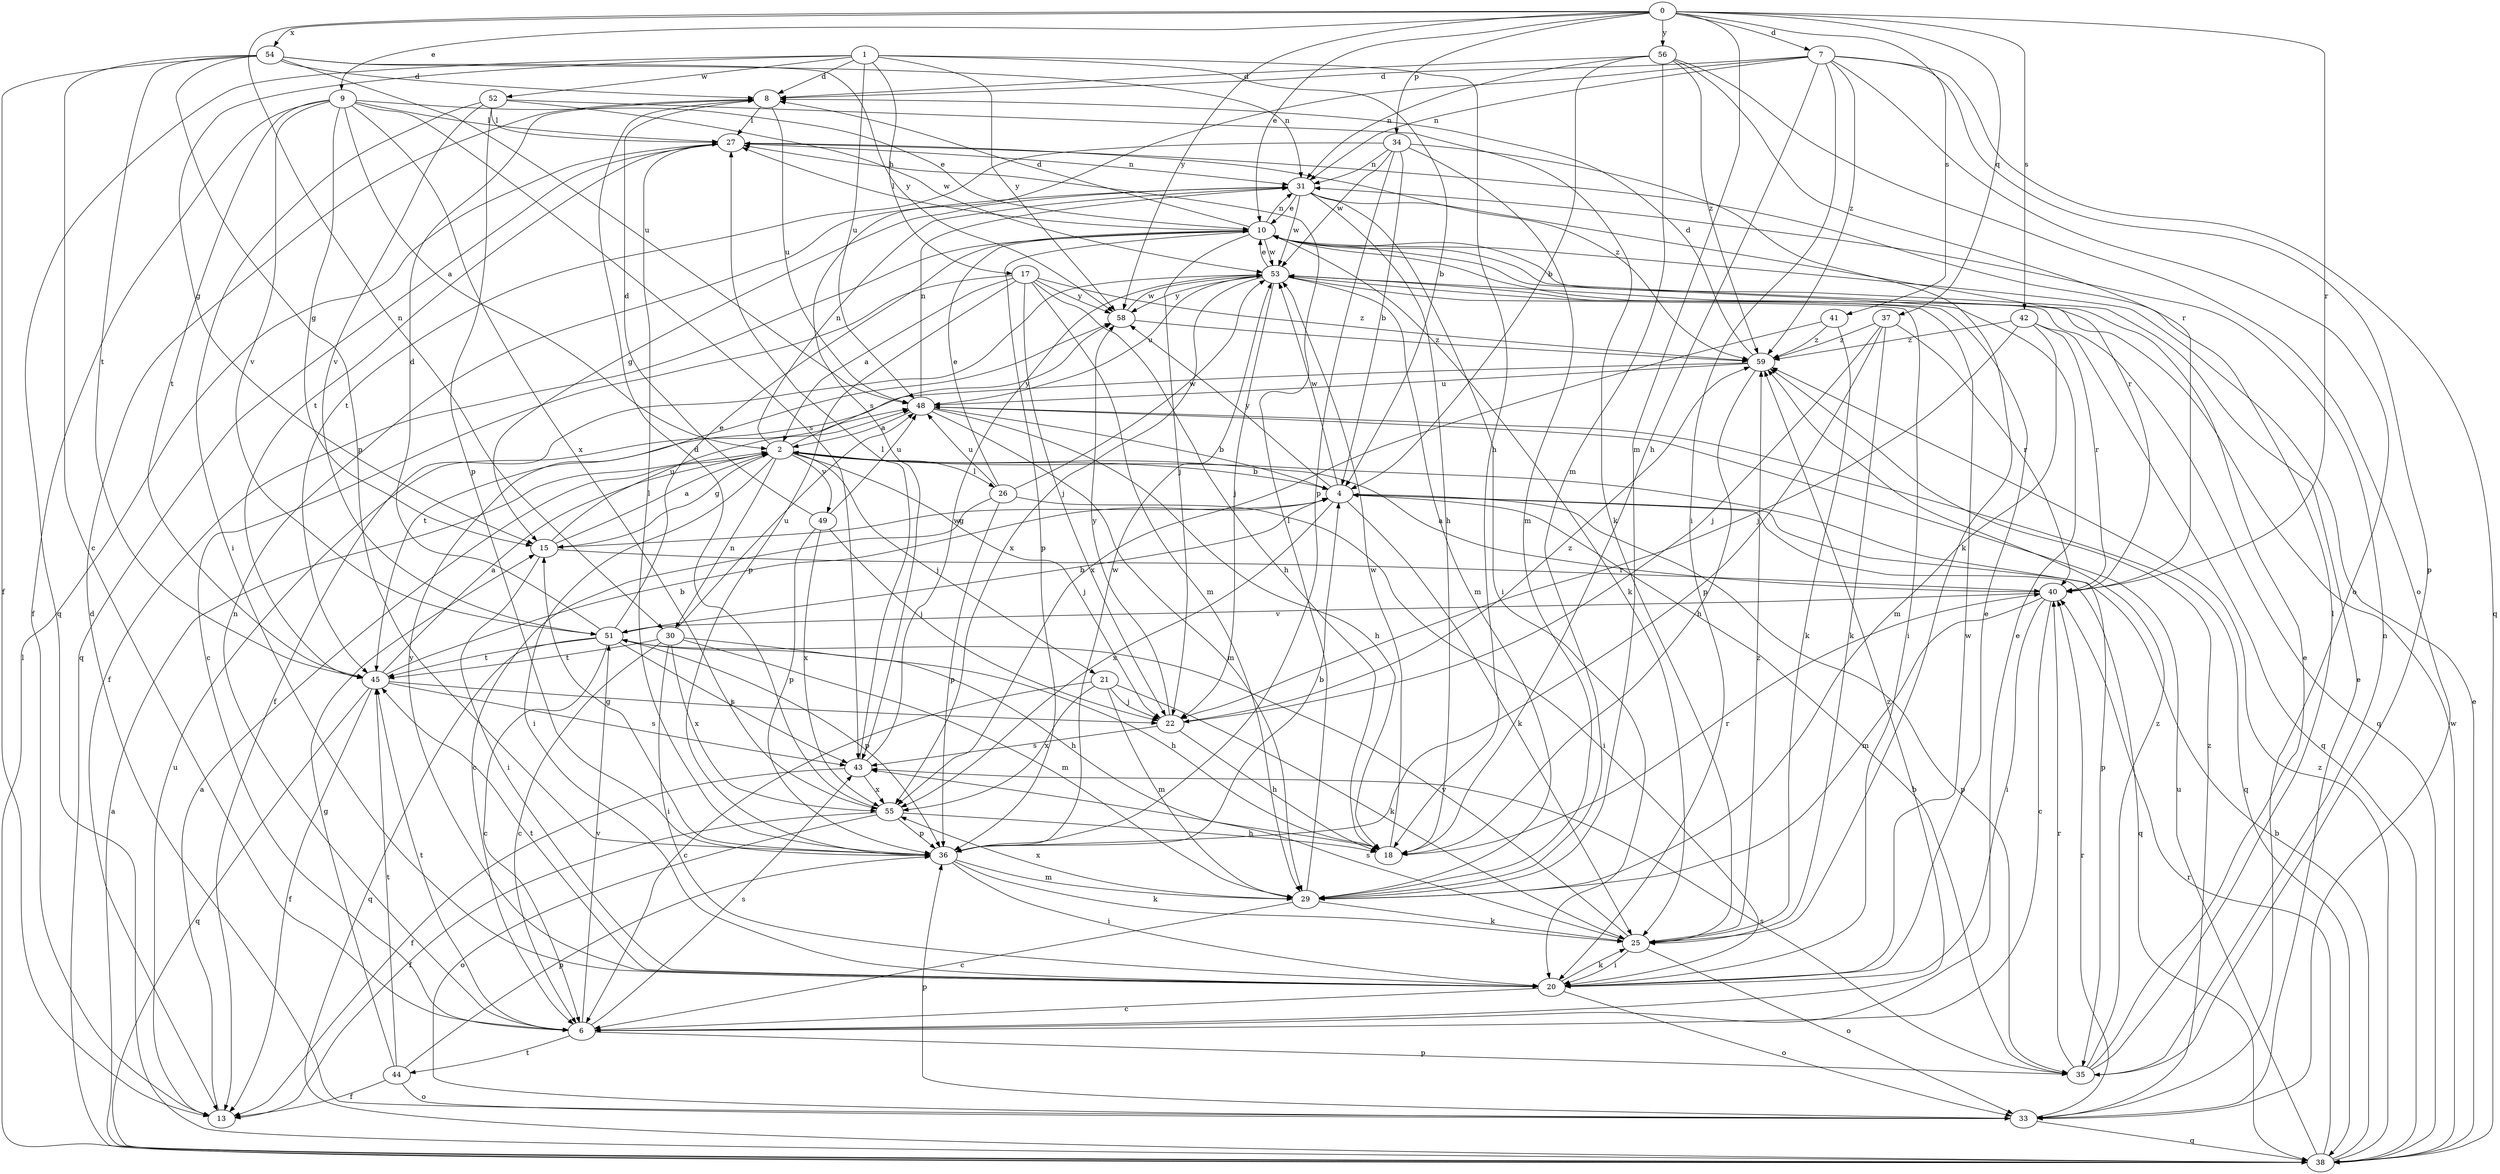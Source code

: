 strict digraph  {
0;
1;
2;
4;
6;
7;
8;
9;
10;
13;
15;
17;
18;
20;
21;
22;
25;
26;
27;
29;
30;
31;
33;
34;
35;
36;
37;
38;
40;
41;
42;
43;
44;
45;
48;
49;
51;
52;
53;
54;
55;
56;
58;
59;
0 -> 7  [label=d];
0 -> 9  [label=e];
0 -> 10  [label=e];
0 -> 29  [label=m];
0 -> 30  [label=n];
0 -> 34  [label=p];
0 -> 37  [label=q];
0 -> 40  [label=r];
0 -> 41  [label=s];
0 -> 42  [label=s];
0 -> 54  [label=x];
0 -> 56  [label=y];
0 -> 58  [label=y];
1 -> 4  [label=b];
1 -> 8  [label=d];
1 -> 15  [label=g];
1 -> 17  [label=h];
1 -> 18  [label=h];
1 -> 38  [label=q];
1 -> 48  [label=u];
1 -> 52  [label=w];
1 -> 58  [label=y];
2 -> 4  [label=b];
2 -> 15  [label=g];
2 -> 20  [label=i];
2 -> 21  [label=j];
2 -> 22  [label=j];
2 -> 26  [label=l];
2 -> 30  [label=n];
2 -> 31  [label=n];
2 -> 35  [label=p];
2 -> 49  [label=v];
2 -> 58  [label=y];
4 -> 15  [label=g];
4 -> 25  [label=k];
4 -> 35  [label=p];
4 -> 38  [label=q];
4 -> 53  [label=w];
4 -> 55  [label=x];
4 -> 58  [label=y];
6 -> 10  [label=e];
6 -> 31  [label=n];
6 -> 35  [label=p];
6 -> 43  [label=s];
6 -> 44  [label=t];
6 -> 45  [label=t];
6 -> 51  [label=v];
6 -> 59  [label=z];
7 -> 8  [label=d];
7 -> 18  [label=h];
7 -> 20  [label=i];
7 -> 31  [label=n];
7 -> 33  [label=o];
7 -> 35  [label=p];
7 -> 38  [label=q];
7 -> 43  [label=s];
7 -> 59  [label=z];
8 -> 27  [label=l];
8 -> 48  [label=u];
9 -> 2  [label=a];
9 -> 10  [label=e];
9 -> 13  [label=f];
9 -> 15  [label=g];
9 -> 27  [label=l];
9 -> 43  [label=s];
9 -> 45  [label=t];
9 -> 51  [label=v];
9 -> 55  [label=x];
10 -> 8  [label=d];
10 -> 13  [label=f];
10 -> 22  [label=j];
10 -> 25  [label=k];
10 -> 27  [label=l];
10 -> 31  [label=n];
10 -> 36  [label=p];
10 -> 53  [label=w];
13 -> 2  [label=a];
13 -> 48  [label=u];
15 -> 2  [label=a];
15 -> 20  [label=i];
15 -> 40  [label=r];
15 -> 48  [label=u];
17 -> 2  [label=a];
17 -> 6  [label=c];
17 -> 18  [label=h];
17 -> 22  [label=j];
17 -> 29  [label=m];
17 -> 36  [label=p];
17 -> 58  [label=y];
17 -> 59  [label=z];
18 -> 40  [label=r];
18 -> 53  [label=w];
20 -> 6  [label=c];
20 -> 10  [label=e];
20 -> 25  [label=k];
20 -> 33  [label=o];
20 -> 45  [label=t];
20 -> 53  [label=w];
20 -> 58  [label=y];
21 -> 6  [label=c];
21 -> 22  [label=j];
21 -> 25  [label=k];
21 -> 29  [label=m];
21 -> 55  [label=x];
22 -> 18  [label=h];
22 -> 43  [label=s];
22 -> 58  [label=y];
22 -> 59  [label=z];
25 -> 20  [label=i];
25 -> 33  [label=o];
25 -> 43  [label=s];
25 -> 51  [label=v];
25 -> 59  [label=z];
26 -> 6  [label=c];
26 -> 10  [label=e];
26 -> 20  [label=i];
26 -> 36  [label=p];
26 -> 48  [label=u];
26 -> 53  [label=w];
27 -> 31  [label=n];
27 -> 38  [label=q];
27 -> 45  [label=t];
27 -> 59  [label=z];
29 -> 6  [label=c];
29 -> 25  [label=k];
29 -> 27  [label=l];
29 -> 55  [label=x];
30 -> 6  [label=c];
30 -> 18  [label=h];
30 -> 20  [label=i];
30 -> 29  [label=m];
30 -> 45  [label=t];
30 -> 48  [label=u];
30 -> 55  [label=x];
31 -> 10  [label=e];
31 -> 15  [label=g];
31 -> 18  [label=h];
31 -> 20  [label=i];
31 -> 40  [label=r];
31 -> 53  [label=w];
33 -> 8  [label=d];
33 -> 10  [label=e];
33 -> 36  [label=p];
33 -> 38  [label=q];
33 -> 40  [label=r];
33 -> 59  [label=z];
34 -> 4  [label=b];
34 -> 25  [label=k];
34 -> 29  [label=m];
34 -> 31  [label=n];
34 -> 36  [label=p];
34 -> 45  [label=t];
34 -> 53  [label=w];
35 -> 4  [label=b];
35 -> 10  [label=e];
35 -> 27  [label=l];
35 -> 31  [label=n];
35 -> 40  [label=r];
35 -> 43  [label=s];
35 -> 59  [label=z];
36 -> 4  [label=b];
36 -> 15  [label=g];
36 -> 20  [label=i];
36 -> 25  [label=k];
36 -> 27  [label=l];
36 -> 29  [label=m];
36 -> 53  [label=w];
37 -> 22  [label=j];
37 -> 25  [label=k];
37 -> 36  [label=p];
37 -> 40  [label=r];
37 -> 59  [label=z];
38 -> 2  [label=a];
38 -> 4  [label=b];
38 -> 10  [label=e];
38 -> 27  [label=l];
38 -> 40  [label=r];
38 -> 48  [label=u];
38 -> 53  [label=w];
38 -> 59  [label=z];
40 -> 2  [label=a];
40 -> 6  [label=c];
40 -> 20  [label=i];
40 -> 29  [label=m];
40 -> 51  [label=v];
41 -> 25  [label=k];
41 -> 55  [label=x];
41 -> 59  [label=z];
42 -> 22  [label=j];
42 -> 29  [label=m];
42 -> 38  [label=q];
42 -> 40  [label=r];
42 -> 59  [label=z];
43 -> 13  [label=f];
43 -> 27  [label=l];
43 -> 53  [label=w];
43 -> 55  [label=x];
44 -> 13  [label=f];
44 -> 15  [label=g];
44 -> 33  [label=o];
44 -> 36  [label=p];
44 -> 45  [label=t];
45 -> 2  [label=a];
45 -> 4  [label=b];
45 -> 13  [label=f];
45 -> 22  [label=j];
45 -> 38  [label=q];
45 -> 43  [label=s];
48 -> 2  [label=a];
48 -> 4  [label=b];
48 -> 18  [label=h];
48 -> 29  [label=m];
48 -> 31  [label=n];
48 -> 38  [label=q];
49 -> 8  [label=d];
49 -> 22  [label=j];
49 -> 36  [label=p];
49 -> 48  [label=u];
49 -> 55  [label=x];
51 -> 4  [label=b];
51 -> 6  [label=c];
51 -> 8  [label=d];
51 -> 10  [label=e];
51 -> 18  [label=h];
51 -> 36  [label=p];
51 -> 38  [label=q];
51 -> 43  [label=s];
51 -> 45  [label=t];
52 -> 20  [label=i];
52 -> 25  [label=k];
52 -> 27  [label=l];
52 -> 36  [label=p];
52 -> 51  [label=v];
52 -> 53  [label=w];
53 -> 10  [label=e];
53 -> 13  [label=f];
53 -> 20  [label=i];
53 -> 22  [label=j];
53 -> 29  [label=m];
53 -> 38  [label=q];
53 -> 48  [label=u];
53 -> 55  [label=x];
53 -> 58  [label=y];
54 -> 6  [label=c];
54 -> 8  [label=d];
54 -> 13  [label=f];
54 -> 31  [label=n];
54 -> 36  [label=p];
54 -> 45  [label=t];
54 -> 48  [label=u];
54 -> 58  [label=y];
55 -> 8  [label=d];
55 -> 13  [label=f];
55 -> 18  [label=h];
55 -> 33  [label=o];
55 -> 36  [label=p];
56 -> 4  [label=b];
56 -> 8  [label=d];
56 -> 29  [label=m];
56 -> 31  [label=n];
56 -> 33  [label=o];
56 -> 40  [label=r];
56 -> 59  [label=z];
58 -> 53  [label=w];
58 -> 59  [label=z];
59 -> 8  [label=d];
59 -> 18  [label=h];
59 -> 45  [label=t];
59 -> 48  [label=u];
}
